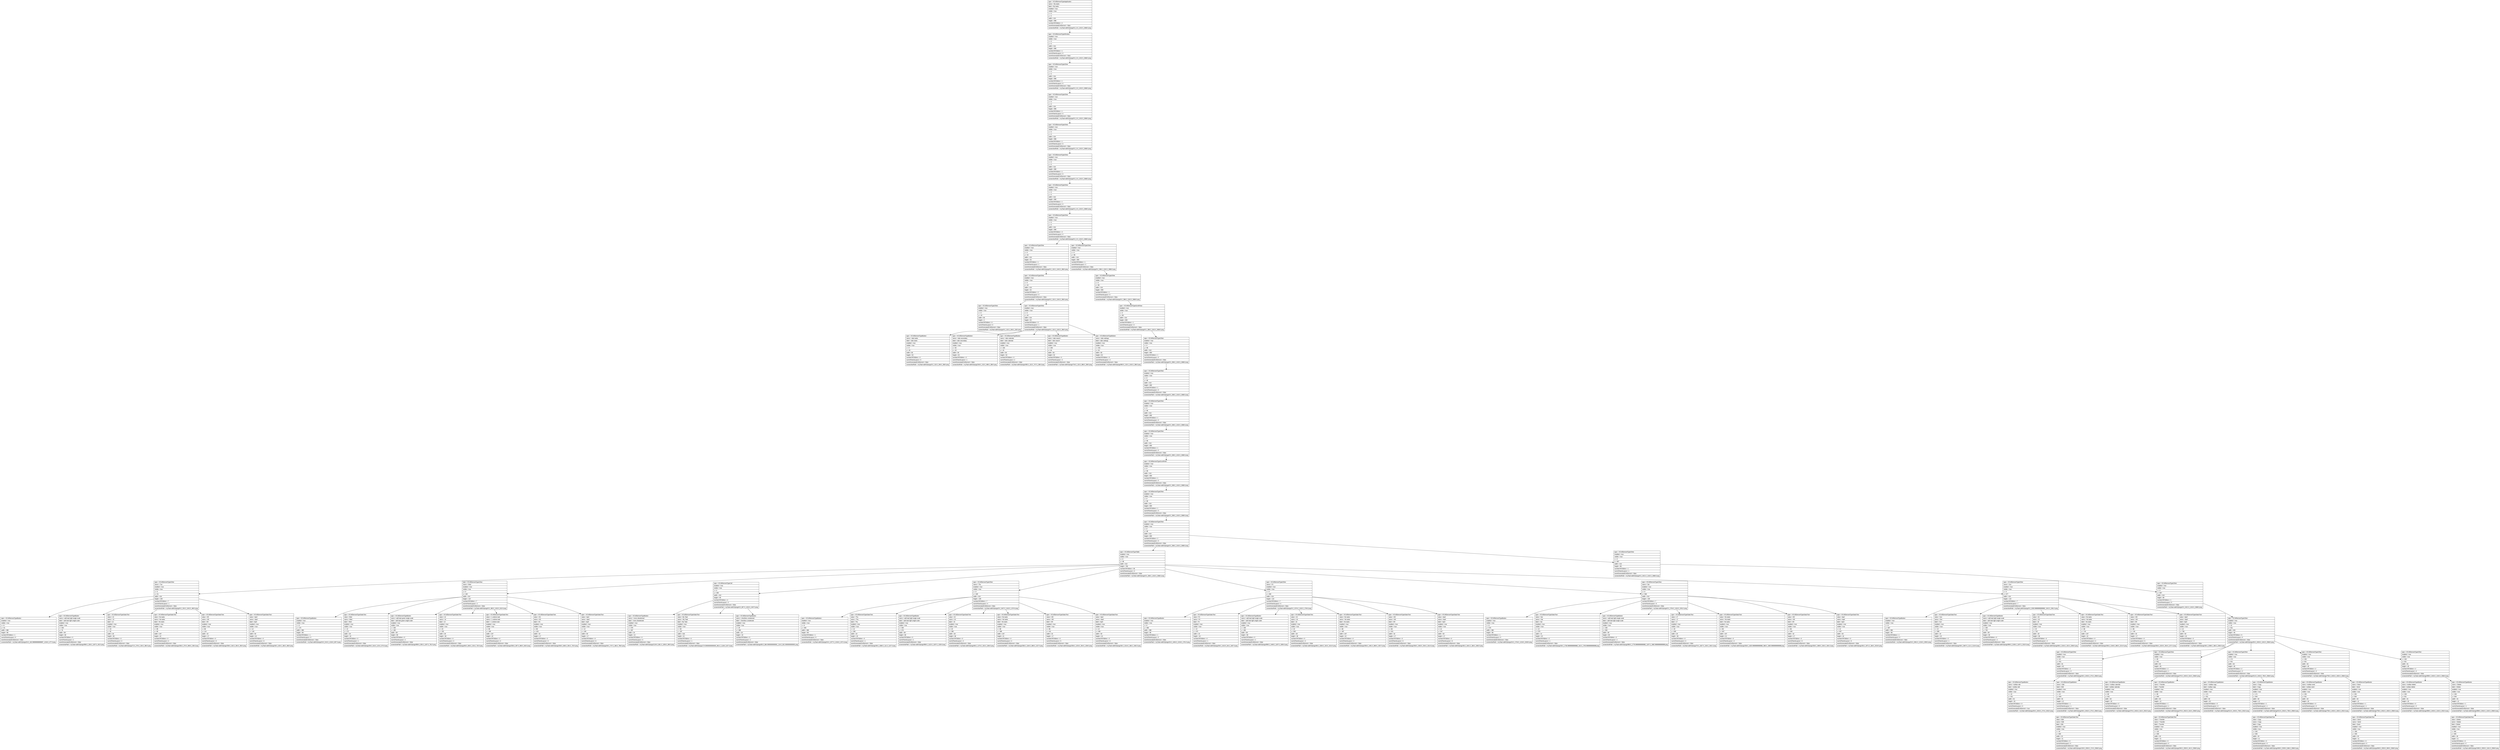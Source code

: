 digraph Layout {

	node [shape=record fontname=Arial];

	0	[label="{type = XCUIElementTypeApplication\l|name = My tasks\l|label = My tasks\l|enabled = true\l|visible = true\l|x = 0\l|y = 0\l|width = 414\l|height = 896\l|numberOfChildren = 2\l|eventGeneratedOnElement = false \l|screenshotPath = myTask-edit/S2/pngs/0.0_0.0_1242.0_2688.0.png\l}"]
	1	[label="{type = XCUIElementTypeWindow\l|enabled = true\l|visible = true\l|x = 0\l|y = 0\l|width = 414\l|height = 896\l|numberOfChildren = 1\l|numInParentLayout = 0\l|eventGeneratedOnElement = false \l|screenshotPath = myTask-edit/S2/pngs/0.0_0.0_1242.0_2688.0.png\l}"]
	2	[label="{type = XCUIElementTypeOther\l|enabled = true\l|visible = true\l|x = 0\l|y = 0\l|width = 414\l|height = 896\l|numberOfChildren = 1\l|numInParentLayout = 0\l|eventGeneratedOnElement = false \l|screenshotPath = myTask-edit/S2/pngs/0.0_0.0_1242.0_2688.0.png\l}"]
	3	[label="{type = XCUIElementTypeOther\l|enabled = true\l|visible = true\l|x = 0\l|y = 0\l|width = 414\l|height = 896\l|numberOfChildren = 1\l|numInParentLayout = 0\l|eventGeneratedOnElement = false \l|screenshotPath = myTask-edit/S2/pngs/0.0_0.0_1242.0_2688.0.png\l}"]
	4	[label="{type = XCUIElementTypeOther\l|enabled = true\l|visible = true\l|x = 0\l|y = 0\l|width = 414\l|height = 896\l|numberOfChildren = 1\l|numInParentLayout = 0\l|eventGeneratedOnElement = false \l|screenshotPath = myTask-edit/S2/pngs/0.0_0.0_1242.0_2688.0.png\l}"]
	5	[label="{type = XCUIElementTypeOther\l|enabled = true\l|visible = true\l|x = 0\l|y = 0\l|width = 414\l|height = 896\l|numberOfChildren = 1\l|numInParentLayout = 0\l|eventGeneratedOnElement = false \l|screenshotPath = myTask-edit/S2/pngs/0.0_0.0_1242.0_2688.0.png\l}"]
	6	[label="{type = XCUIElementTypeOther\l|enabled = true\l|visible = true\l|x = 0\l|y = 0\l|width = 414\l|height = 896\l|numberOfChildren = 1\l|numInParentLayout = 0\l|eventGeneratedOnElement = false \l|screenshotPath = myTask-edit/S2/pngs/0.0_0.0_1242.0_2688.0.png\l}"]
	7	[label="{type = XCUIElementTypeOther\l|enabled = true\l|visible = true\l|x = 0\l|y = 0\l|width = 414\l|height = 896\l|numberOfChildren = 3\l|numInParentLayout = 0\l|eventGeneratedOnElement = false \l|screenshotPath = myTask-edit/S2/pngs/0.0_0.0_1242.0_2688.0.png\l}"]
	8	[label="{type = XCUIElementTypeOther\l|enabled = true\l|visible = true\l|x = 0\l|y = 44\l|width = 414\l|height = 52\l|numberOfChildren = 1\l|numInParentLayout = 1\l|eventGeneratedOnElement = false \l|screenshotPath = myTask-edit/S2/pngs/0.0_132.0_1242.0_288.0.png\l}"]
	9	[label="{type = XCUIElementTypeOther\l|enabled = true\l|visible = true\l|x = 0\l|y = 96\l|width = 414\l|height = 800\l|numberOfChildren = 1\l|numInParentLayout = 2\l|eventGeneratedOnElement = false \l|screenshotPath = myTask-edit/S2/pngs/0.0_288.0_1242.0_2688.0.png\l}"]
	10	[label="{type = XCUIElementTypeOther\l|enabled = true\l|visible = true\l|x = 0\l|y = 44\l|width = 414\l|height = 52\l|numberOfChildren = 2\l|numInParentLayout = 0\l|eventGeneratedOnElement = false \l|screenshotPath = myTask-edit/S2/pngs/0.0_132.0_1242.0_288.0.png\l}"]
	11	[label="{type = XCUIElementTypeOther\l|enabled = true\l|visible = true\l|x = 0\l|y = 96\l|width = 414\l|height = 800\l|numberOfChildren = 1\l|numInParentLayout = 0\l|eventGeneratedOnElement = false \l|screenshotPath = myTask-edit/S2/pngs/0.0_288.0_1242.0_2688.0.png\l}"]
	12	[label="{type = XCUIElementTypeOther\l|enabled = true\l|visible = true\l|x = 0\l|y = 44\l|width = 83\l|height = 2\l|numberOfChildren = 0\l|numInParentLayout = 0\l|eventGeneratedOnElement = false \l|screenshotPath = myTask-edit/S2/pngs/0.0_132.0_249.0_138.0.png\l}"]
	13	[label="{type = XCUIElementTypeOther\l|enabled = true\l|visible = true\l|x = 0\l|y = 44\l|width = 414\l|height = 52\l|numberOfChildren = 5\l|numInParentLayout = 1\l|eventGeneratedOnElement = false \l|screenshotPath = myTask-edit/S2/pngs/0.0_132.0_1242.0_288.0.png\l}"]
	14	[label="{type = XCUIElementTypeScrollView\l|enabled = true\l|visible = true\l|x = 0\l|y = 96\l|width = 414\l|height = 800\l|numberOfChildren = 1\l|numInParentLayout = 0\l|eventGeneratedOnElement = false \l|screenshotPath = myTask-edit/S2/pngs/0.0_288.0_1242.0_2688.0.png\l}"]
	15	[label="{type = XCUIElementTypeButton\l|name = tabs tasks\l|label = tabs tasks\l|enabled = true\l|visible = true\l|x = 0\l|y = 44\l|width = 83\l|height = 52\l|numberOfChildren = 0\l|numInParentLayout = 0\l|eventGeneratedOnElement = false \l|screenshotPath = myTask-edit/S2/pngs/0.0_132.0_249.0_288.0.png\l}"]
	16	[label="{type = XCUIElementTypeButton\l|name = tabs secondary\l|label = tabs secondary\l|enabled = true\l|visible = true\l|x = 82\l|y = 44\l|width = 84\l|height = 52\l|numberOfChildren = 0\l|numInParentLayout = 1\l|eventGeneratedOnElement = false \l|screenshotPath = myTask-edit/S2/pngs/246.0_132.0_498.0_288.0.png\l}"]
	17	[label="{type = XCUIElementTypeButton\l|name = tabs calendar\l|label = tabs calendar\l|enabled = true\l|visible = true\l|x = 165\l|y = 44\l|width = 84\l|height = 52\l|numberOfChildren = 0\l|numInParentLayout = 2\l|eventGeneratedOnElement = false \l|screenshotPath = myTask-edit/S2/pngs/495.0_132.0_747.0_288.0.png\l}"]
	18	[label="{type = XCUIElementTypeButton\l|name = tabs search\l|label = tabs search\l|enabled = true\l|visible = true\l|x = 248\l|y = 44\l|width = 84\l|height = 52\l|numberOfChildren = 0\l|numInParentLayout = 3\l|eventGeneratedOnElement = false \l|screenshotPath = myTask-edit/S2/pngs/744.0_132.0_996.0_288.0.png\l}"]
	19	[label="{type = XCUIElementTypeButton\l|name = tabs settings\l|label = tabs settings\l|enabled = true\l|visible = true\l|x = 331\l|y = 44\l|width = 83\l|height = 52\l|numberOfChildren = 0\l|numInParentLayout = 4\l|eventGeneratedOnElement = false \l|screenshotPath = myTask-edit/S2/pngs/993.0_132.0_1242.0_288.0.png\l}"]
	20	[label="{type = XCUIElementTypeOther\l|enabled = true\l|visible = true\l|x = 0\l|y = 96\l|width = 414\l|height = 800\l|numberOfChildren = 1\l|numInParentLayout = 0\l|eventGeneratedOnElement = false \l|screenshotPath = myTask-edit/S2/pngs/0.0_288.0_1242.0_2688.0.png\l}"]
	21	[label="{type = XCUIElementTypeOther\l|enabled = true\l|visible = true\l|x = 0\l|y = 96\l|width = 414\l|height = 800\l|numberOfChildren = 1\l|numInParentLayout = 0\l|eventGeneratedOnElement = false \l|screenshotPath = myTask-edit/S2/pngs/0.0_288.0_1242.0_2688.0.png\l}"]
	22	[label="{type = XCUIElementTypeOther\l|enabled = true\l|visible = true\l|x = 0\l|y = 96\l|width = 414\l|height = 800\l|numberOfChildren = 1\l|numInParentLayout = 0\l|eventGeneratedOnElement = false \l|screenshotPath = myTask-edit/S2/pngs/0.0_288.0_1242.0_2688.0.png\l}"]
	23	[label="{type = XCUIElementTypeOther\l|enabled = true\l|visible = true\l|x = 0\l|y = 96\l|width = 414\l|height = 800\l|numberOfChildren = 1\l|numInParentLayout = 0\l|eventGeneratedOnElement = false \l|screenshotPath = myTask-edit/S2/pngs/0.0_288.0_1242.0_2688.0.png\l}"]
	24	[label="{type = XCUIElementTypeScrollView\l|enabled = true\l|visible = true\l|x = 0\l|y = 96\l|width = 414\l|height = 800\l|numberOfChildren = 1\l|numInParentLayout = 0\l|eventGeneratedOnElement = false \l|screenshotPath = myTask-edit/S2/pngs/0.0_288.0_1242.0_2688.0.png\l}"]
	25	[label="{type = XCUIElementTypeOther\l|enabled = true\l|visible = true\l|x = 0\l|y = 96\l|width = 414\l|height = 800\l|numberOfChildren = 1\l|numInParentLayout = 0\l|eventGeneratedOnElement = false \l|screenshotPath = myTask-edit/S2/pngs/0.0_288.0_1242.0_2688.0.png\l}"]
	26	[label="{type = XCUIElementTypeOther\l|enabled = true\l|visible = true\l|x = 0\l|y = 96\l|width = 414\l|height = 800\l|numberOfChildren = 2\l|numInParentLayout = 0\l|eventGeneratedOnElement = false \l|screenshotPath = myTask-edit/S2/pngs/0.0_288.0_1242.0_2688.0.png\l}"]
	27	[label="{type = XCUIElementTypeTable\l|enabled = true\l|visible = true\l|x = 0\l|y = 96\l|width = 414\l|height = 766\l|numberOfChildren = 50\l|numInParentLayout = 0\l|eventGeneratedOnElement = false \l|screenshotPath = myTask-edit/S2/pngs/0.0_288.0_1242.0_2586.0.png\l}"]
	28	[label="{type = XCUIElementTypeOther\l|enabled = true\l|visible = true\l|x = 0\l|y = 807\l|width = 414\l|height = 89\l|numberOfChildren = 1\l|numInParentLayout = 1\l|eventGeneratedOnElement = false \l|screenshotPath = myTask-edit/S2/pngs/0.0_2421.0_1242.0_2688.0.png\l}"]
	29	[label="{type = XCUIElementTypeOther\l|name = Tue\l|enabled = true\l|visible = true\l|x = 0\l|y = 51\l|width = 414\l|height = 109\l|numberOfChildren = 7\l|numInParentLayout = 1\l|eventGeneratedOnElement = false \l|screenshotPath = myTask-edit/S2/pngs/0.0_153.0_1242.0_480.0.png\l}"]
	30	[label="{type = XCUIElementTypeOther\l|name = Wed\l|enabled = true\l|visible = true\l|x = 0\l|y = 160\l|width = 414\l|height = 110\l|numberOfChildren = 7\l|numInParentLayout = 2\l|eventGeneratedOnElement = false \l|screenshotPath = myTask-edit/S2/pngs/0.0_480.0_1242.0_810.0.png\l}"]
	31	[label="{type = XCUIElementTypeCell\l|enabled = true\l|visible = true\l|x = 0\l|y = 269\l|width = 414\l|height = 80\l|numberOfChildren = 4\l|numInParentLayout = 3\l|eventGeneratedOnElement = false \l|screenshotPath = myTask-edit/S2/pngs/0.0_807.0_1242.0_1047.0.png\l}"]
	32	[label="{type = XCUIElementTypeOther\l|name = Thu\l|enabled = true\l|visible = true\l|x = 0\l|y = 349\l|width = 414\l|height = 109\l|numberOfChildren = 7\l|numInParentLayout = 4\l|eventGeneratedOnElement = false \l|screenshotPath = myTask-edit/S2/pngs/0.0_1047.0_1242.0_1374.0.png\l}"]
	33	[label="{type = XCUIElementTypeOther\l|name = Fri\l|enabled = true\l|visible = true\l|x = 0\l|y = 458\l|width = 414\l|height = 110\l|numberOfChildren = 7\l|numInParentLayout = 5\l|eventGeneratedOnElement = false \l|screenshotPath = myTask-edit/S2/pngs/0.0_1374.0_1242.0_1704.0.png\l}"]
	34	[label="{type = XCUIElementTypeOther\l|name = Sat\l|enabled = true\l|visible = true\l|x = 0\l|y = 568\l|width = 414\l|height = 109\l|numberOfChildren = 7\l|numInParentLayout = 6\l|eventGeneratedOnElement = false \l|screenshotPath = myTask-edit/S2/pngs/0.0_1704.0_1242.0_2031.0.png\l}"]
	35	[label="{type = XCUIElementTypeOther\l|name = Sun\l|enabled = true\l|visible = true\l|x = 0\l|y = 677\l|width = 414\l|height = 110\l|numberOfChildren = 7\l|numInParentLayout = 7\l|eventGeneratedOnElement = false \l|screenshotPath = myTask-edit/S2/pngs/0.0_2030.9999999999998_1242.0_2361.0.png\l}"]
	36	[label="{type = XCUIElementTypeOther\l|enabled = true\l|visible = true\l|x = 0\l|y = 807\l|width = 414\l|height = 89\l|numberOfChildren = 1\l|numInParentLayout = 0\l|eventGeneratedOnElement = false \l|screenshotPath = myTask-edit/S2/pngs/0.0_2421.0_1242.0_2688.0.png\l}"]
	37	[label="{type = XCUIElementTypeButton\l|enabled = true\l|visible = true\l|x = 8\l|y = 61\l|width = 398\l|height = 98\l|numberOfChildren = 1\l|numInParentLayout = 0\l|eventGeneratedOnElement = false \l|screenshotPath = myTask-edit/S2/pngs/24.0_182.99999999999997_1218.0_477.0.png\l}"]
	38	[label="{type = XCUIElementTypeButton\l|name = add task light single scale\l|label = add task light single scale\l|enabled = true\l|visible = true\l|x = 330\l|y = 76\l|width = 69\l|height = 68\l|numberOfChildren = 0\l|numInParentLayout = 2\l|eventGeneratedOnElement = false \l|screenshotPath = myTask-edit/S2/pngs/990.0_228.0_1197.0_432.0.png\l}"]
	39	[label="{type = XCUIElementTypeStaticText\l|value = 13\l|name = 13\l|label = 13\l|enabled = true\l|visible = true\l|x = 24\l|y = 92\l|width = 26\l|height = 38\l|numberOfChildren = 0\l|numInParentLayout = 3\l|eventGeneratedOnElement = false \l|screenshotPath = myTask-edit/S2/pngs/72.0_276.0_150.0_390.0.png\l}"]
	40	[label="{type = XCUIElementTypeStaticText\l|value = No tasks\l|name = No tasks\l|label = No tasks\l|enabled = true\l|visible = true\l|x = 86\l|y = 90\l|width = 237\l|height = 22\l|numberOfChildren = 0\l|numInParentLayout = 4\l|eventGeneratedOnElement = false \l|screenshotPath = myTask-edit/S2/pngs/258.0_270.0_969.0_336.0.png\l}"]
	41	[label="{type = XCUIElementTypeStaticText\l|value = 0/0\l|name = 0/0\l|label = 0/0\l|enabled = true\l|visible = true\l|x = 86\l|y = 114\l|width = 32\l|height = 17\l|numberOfChildren = 0\l|numInParentLayout = 5\l|eventGeneratedOnElement = false \l|screenshotPath = myTask-edit/S2/pngs/258.0_342.0_354.0_393.0.png\l}"]
	42	[label="{type = XCUIElementTypeStaticText\l|value = April\l|name = April\l|label = April\l|enabled = true\l|visible = true\l|x = 12\l|y = 140\l|width = 50\l|height = 16\l|numberOfChildren = 0\l|numInParentLayout = 6\l|eventGeneratedOnElement = false \l|screenshotPath = myTask-edit/S2/pngs/36.0_420.0_186.0_468.0.png\l}"]
	43	[label="{type = XCUIElementTypeButton\l|enabled = true\l|visible = true\l|x = 8\l|y = 170\l|width = 398\l|height = 99\l|numberOfChildren = 1\l|numInParentLayout = 0\l|eventGeneratedOnElement = false \l|screenshotPath = myTask-edit/S2/pngs/24.0_510.0_1218.0_807.0.png\l}"]
	44	[label="{type = XCUIElementTypeStaticText\l|value = Wed\l|name = Wed\l|label = Wed\l|enabled = true\l|visible = true\l|x = 13\l|y = 172\l|width = 28\l|height = 19\l|numberOfChildren = 0\l|numInParentLayout = 1\l|eventGeneratedOnElement = false \l|screenshotPath = myTask-edit/S2/pngs/39.0_516.0_123.0_573.0.png\l}"]
	45	[label="{type = XCUIElementTypeButton\l|name = add task green single scale\l|label = add task green single scale\l|enabled = true\l|visible = true\l|x = 330\l|y = 185\l|width = 69\l|height = 69\l|numberOfChildren = 0\l|numInParentLayout = 2\l|eventGeneratedOnElement = false \l|screenshotPath = myTask-edit/S2/pngs/990.0_555.0_1197.0_762.0.png\l}"]
	46	[label="{type = XCUIElementTypeStaticText\l|value = 14\l|name = 14\l|label = 14\l|enabled = true\l|visible = true\l|x = 23\l|y = 202\l|width = 28\l|height = 38\l|numberOfChildren = 0\l|numInParentLayout = 3\l|eventGeneratedOnElement = false \l|screenshotPath = myTask-edit/S2/pngs/69.0_606.0_153.0_720.0.png\l}"]
	47	[label="{type = XCUIElementTypeStaticText\l|value = 1 undone task\l|name = 1 undone task\l|label = 1 undone task\l|enabled = true\l|visible = true\l|x = 86\l|y = 199\l|width = 237\l|height = 22\l|numberOfChildren = 0\l|numInParentLayout = 4\l|eventGeneratedOnElement = false \l|screenshotPath = myTask-edit/S2/pngs/258.0_597.0_969.0_663.0.png\l}"]
	48	[label="{type = XCUIElementTypeStaticText\l|value = 0/1\l|name = 0/1\l|label = 0/1\l|enabled = true\l|visible = true\l|x = 86\l|y = 223\l|width = 32\l|height = 17\l|numberOfChildren = 0\l|numInParentLayout = 5\l|eventGeneratedOnElement = false \l|screenshotPath = myTask-edit/S2/pngs/258.0_669.0_354.0_720.0.png\l}"]
	49	[label="{type = XCUIElementTypeStaticText\l|value = April\l|name = April\l|label = April\l|enabled = true\l|visible = true\l|x = 12\l|y = 249\l|width = 50\l|height = 17\l|numberOfChildren = 0\l|numInParentLayout = 6\l|eventGeneratedOnElement = false \l|screenshotPath = myTask-edit/S2/pngs/36.0_747.0_186.0_798.0.png\l}"]
	50	[label="{type = XCUIElementTypeButton\l|name = menu deselected\l|label = menu deselected\l|enabled = true\l|visible = true\l|x = 378\l|y = 287\l|width = 24\l|height = 13\l|numberOfChildren = 0\l|numInParentLayout = 0\l|eventGeneratedOnElement = false \l|screenshotPath = myTask-edit/S2/pngs/1134.0_861.0_1206.0_900.0.png\l}"]
	51	[label="{type = XCUIElementTypeStaticText\l|value = My Task\l|name = My Task\l|label = My Task\l|enabled = true\l|visible = true\l|x = 58\l|y = 287\l|width = 318\l|height = 22\l|numberOfChildren = 0\l|numInParentLayout = 1\l|eventGeneratedOnElement = false \l|screenshotPath = myTask-edit/S2/pngs/174.00000000000003_861.0_1128.0_927.0.png\l}"]
	52	[label="{type = XCUIElementTypeButton\l|name = checkbox unselected\l|label = checkbox unselected\l|enabled = true\l|visible = true\l|x = 20\l|y = 288\l|width = 18\l|height = 19\l|numberOfChildren = 0\l|numInParentLayout = 2\l|eventGeneratedOnElement = false \l|screenshotPath = myTask-edit/S2/pngs/60.0_864.0000000000001_114.0_921.0000000000001.png\l}"]
	53	[label="{type = XCUIElementTypeButton\l|enabled = true\l|visible = true\l|x = 8\l|y = 359\l|width = 398\l|height = 98\l|numberOfChildren = 1\l|numInParentLayout = 0\l|eventGeneratedOnElement = false \l|screenshotPath = myTask-edit/S2/pngs/24.0_1077.0_1218.0_1371.0.png\l}"]
	54	[label="{type = XCUIElementTypeStaticText\l|value = Thu\l|name = Thu\l|label = Thu\l|enabled = true\l|visible = true\l|x = 13\l|y = 360\l|width = 24\l|height = 19\l|numberOfChildren = 0\l|numInParentLayout = 1\l|eventGeneratedOnElement = false \l|screenshotPath = myTask-edit/S2/pngs/39.0_1080.0_111.0_1137.0.png\l}"]
	55	[label="{type = XCUIElementTypeButton\l|name = add task light single scale\l|label = add task light single scale\l|enabled = true\l|visible = true\l|x = 330\l|y = 374\l|width = 69\l|height = 68\l|numberOfChildren = 0\l|numInParentLayout = 2\l|eventGeneratedOnElement = false \l|screenshotPath = myTask-edit/S2/pngs/990.0_1122.0_1197.0_1326.0.png\l}"]
	56	[label="{type = XCUIElementTypeStaticText\l|value = 15\l|name = 15\l|label = 15\l|enabled = true\l|visible = true\l|x = 23\l|y = 390\l|width = 28\l|height = 38\l|numberOfChildren = 0\l|numInParentLayout = 3\l|eventGeneratedOnElement = false \l|screenshotPath = myTask-edit/S2/pngs/69.0_1170.0_153.0_1284.0.png\l}"]
	57	[label="{type = XCUIElementTypeStaticText\l|value = No tasks\l|name = No tasks\l|label = No tasks\l|enabled = true\l|visible = true\l|x = 86\l|y = 388\l|width = 237\l|height = 21\l|numberOfChildren = 0\l|numInParentLayout = 4\l|eventGeneratedOnElement = false \l|screenshotPath = myTask-edit/S2/pngs/258.0_1164.0_969.0_1227.0.png\l}"]
	58	[label="{type = XCUIElementTypeStaticText\l|value = 0/0\l|name = 0/0\l|label = 0/0\l|enabled = true\l|visible = true\l|x = 86\l|y = 411\l|width = 32\l|height = 17\l|numberOfChildren = 0\l|numInParentLayout = 5\l|eventGeneratedOnElement = false \l|screenshotPath = myTask-edit/S2/pngs/258.0_1233.0_354.0_1284.0.png\l}"]
	59	[label="{type = XCUIElementTypeStaticText\l|value = April\l|name = April\l|label = April\l|enabled = true\l|visible = true\l|x = 12\l|y = 438\l|width = 50\l|height = 16\l|numberOfChildren = 0\l|numInParentLayout = 6\l|eventGeneratedOnElement = false \l|screenshotPath = myTask-edit/S2/pngs/36.0_1314.0_186.0_1362.0.png\l}"]
	60	[label="{type = XCUIElementTypeButton\l|enabled = true\l|visible = true\l|x = 8\l|y = 468\l|width = 398\l|height = 99\l|numberOfChildren = 1\l|numInParentLayout = 0\l|eventGeneratedOnElement = false \l|screenshotPath = myTask-edit/S2/pngs/24.0_1404.0_1218.0_1701.0.png\l}"]
	61	[label="{type = XCUIElementTypeStaticText\l|value = Fri\l|name = Fri\l|label = Fri\l|enabled = true\l|visible = true\l|x = 13\l|y = 470\l|width = 15\l|height = 19\l|numberOfChildren = 0\l|numInParentLayout = 1\l|eventGeneratedOnElement = false \l|screenshotPath = myTask-edit/S2/pngs/39.0_1410.0_84.0_1467.0.png\l}"]
	62	[label="{type = XCUIElementTypeButton\l|name = add task light single scale\l|label = add task light single scale\l|enabled = true\l|visible = true\l|x = 330\l|y = 483\l|width = 69\l|height = 69\l|numberOfChildren = 0\l|numInParentLayout = 2\l|eventGeneratedOnElement = false \l|screenshotPath = myTask-edit/S2/pngs/990.0_1449.0_1197.0_1656.0.png\l}"]
	63	[label="{type = XCUIElementTypeStaticText\l|value = 16\l|name = 16\l|label = 16\l|enabled = true\l|visible = true\l|x = 23\l|y = 500\l|width = 28\l|height = 38\l|numberOfChildren = 0\l|numInParentLayout = 3\l|eventGeneratedOnElement = false \l|screenshotPath = myTask-edit/S2/pngs/69.0_1500.0_153.0_1614.0.png\l}"]
	64	[label="{type = XCUIElementTypeStaticText\l|value = No tasks\l|name = No tasks\l|label = No tasks\l|enabled = true\l|visible = true\l|x = 86\l|y = 497\l|width = 237\l|height = 22\l|numberOfChildren = 0\l|numInParentLayout = 4\l|eventGeneratedOnElement = false \l|screenshotPath = myTask-edit/S2/pngs/258.0_1491.0_969.0_1557.0.png\l}"]
	65	[label="{type = XCUIElementTypeStaticText\l|value = 0/0\l|name = 0/0\l|label = 0/0\l|enabled = true\l|visible = true\l|x = 86\l|y = 521\l|width = 32\l|height = 17\l|numberOfChildren = 0\l|numInParentLayout = 5\l|eventGeneratedOnElement = false \l|screenshotPath = myTask-edit/S2/pngs/258.0_1563.0_354.0_1614.0.png\l}"]
	66	[label="{type = XCUIElementTypeStaticText\l|value = April\l|name = April\l|label = April\l|enabled = true\l|visible = true\l|x = 12\l|y = 547\l|width = 50\l|height = 17\l|numberOfChildren = 0\l|numInParentLayout = 6\l|eventGeneratedOnElement = false \l|screenshotPath = myTask-edit/S2/pngs/36.0_1641.0_186.0_1692.0.png\l}"]
	67	[label="{type = XCUIElementTypeButton\l|enabled = true\l|visible = true\l|x = 8\l|y = 578\l|width = 398\l|height = 98\l|numberOfChildren = 1\l|numInParentLayout = 0\l|eventGeneratedOnElement = false \l|screenshotPath = myTask-edit/S2/pngs/24.0_1734.0_1218.0_2028.0.png\l}"]
	68	[label="{type = XCUIElementTypeStaticText\l|value = Sat\l|name = Sat\l|label = Sat\l|enabled = true\l|visible = true\l|x = 13\l|y = 579\l|width = 21\l|height = 19\l|numberOfChildren = 0\l|numInParentLayout = 1\l|eventGeneratedOnElement = false \l|screenshotPath = myTask-edit/S2/pngs/39.0_1736.9999999999998_102.0_1793.9999999999998.png\l}"]
	69	[label="{type = XCUIElementTypeButton\l|name = add task light single scale\l|label = add task light single scale\l|enabled = true\l|visible = true\l|x = 330\l|y = 593\l|width = 69\l|height = 68\l|numberOfChildren = 0\l|numInParentLayout = 2\l|eventGeneratedOnElement = false \l|screenshotPath = myTask-edit/S2/pngs/990.0_1778.9999999999998_1197.0_1982.9999999999998.png\l}"]
	70	[label="{type = XCUIElementTypeStaticText\l|value = 17\l|name = 17\l|label = 17\l|enabled = true\l|visible = true\l|x = 25\l|y = 609\l|width = 25\l|height = 38\l|numberOfChildren = 0\l|numInParentLayout = 3\l|eventGeneratedOnElement = false \l|screenshotPath = myTask-edit/S2/pngs/75.0_1827.0_150.0_1941.0.png\l}"]
	71	[label="{type = XCUIElementTypeStaticText\l|value = No tasks\l|name = No tasks\l|label = No tasks\l|enabled = true\l|visible = true\l|x = 86\l|y = 607\l|width = 237\l|height = 21\l|numberOfChildren = 0\l|numInParentLayout = 4\l|eventGeneratedOnElement = false \l|screenshotPath = myTask-edit/S2/pngs/258.0_1820.9999999999998_969.0_1883.9999999999998.png\l}"]
	72	[label="{type = XCUIElementTypeStaticText\l|value = 0/0\l|name = 0/0\l|label = 0/0\l|enabled = true\l|visible = true\l|x = 86\l|y = 630\l|width = 32\l|height = 17\l|numberOfChildren = 0\l|numInParentLayout = 5\l|eventGeneratedOnElement = false \l|screenshotPath = myTask-edit/S2/pngs/258.0_1890.0_354.0_1941.0.png\l}"]
	73	[label="{type = XCUIElementTypeStaticText\l|value = April\l|name = April\l|label = April\l|enabled = true\l|visible = true\l|x = 12\l|y = 657\l|width = 50\l|height = 16\l|numberOfChildren = 0\l|numInParentLayout = 6\l|eventGeneratedOnElement = false \l|screenshotPath = myTask-edit/S2/pngs/36.0_1971.0_186.0_2019.0.png\l}"]
	74	[label="{type = XCUIElementTypeButton\l|enabled = true\l|visible = true\l|x = 8\l|y = 687\l|width = 398\l|height = 98\l|numberOfChildren = 1\l|numInParentLayout = 0\l|eventGeneratedOnElement = false \l|screenshotPath = myTask-edit/S2/pngs/24.0_2061.0_1218.0_2355.0.png\l}"]
	75	[label="{type = XCUIElementTypeStaticText\l|value = Sun\l|name = Sun\l|label = Sun\l|enabled = true\l|visible = true\l|x = 13\l|y = 689\l|width = 24\l|height = 19\l|numberOfChildren = 0\l|numInParentLayout = 1\l|eventGeneratedOnElement = false \l|screenshotPath = myTask-edit/S2/pngs/39.0_2067.0_111.0_2124.0.png\l}"]
	76	[label="{type = XCUIElementTypeButton\l|name = add task light single scale\l|label = add task light single scale\l|enabled = true\l|visible = true\l|x = 330\l|y = 702\l|width = 69\l|height = 68\l|numberOfChildren = 0\l|numInParentLayout = 2\l|eventGeneratedOnElement = false \l|screenshotPath = myTask-edit/S2/pngs/990.0_2106.0_1197.0_2310.0.png\l}"]
	77	[label="{type = XCUIElementTypeStaticText\l|value = 18\l|name = 18\l|label = 18\l|enabled = true\l|visible = true\l|x = 23\l|y = 718\l|width = 28\l|height = 38\l|numberOfChildren = 0\l|numInParentLayout = 3\l|eventGeneratedOnElement = false \l|screenshotPath = myTask-edit/S2/pngs/69.0_2154.0_153.0_2268.0.png\l}"]
	78	[label="{type = XCUIElementTypeStaticText\l|value = No tasks\l|name = No tasks\l|label = No tasks\l|enabled = true\l|visible = true\l|x = 86\l|y = 716\l|width = 237\l|height = 22\l|numberOfChildren = 0\l|numInParentLayout = 4\l|eventGeneratedOnElement = false \l|screenshotPath = myTask-edit/S2/pngs/258.0_2148.0_969.0_2214.0.png\l}"]
	79	[label="{type = XCUIElementTypeStaticText\l|value = 0/0\l|name = 0/0\l|label = 0/0\l|enabled = true\l|visible = true\l|x = 86\l|y = 740\l|width = 32\l|height = 17\l|numberOfChildren = 0\l|numInParentLayout = 5\l|eventGeneratedOnElement = false \l|screenshotPath = myTask-edit/S2/pngs/258.0_2220.0_354.0_2271.0.png\l}"]
	80	[label="{type = XCUIElementTypeStaticText\l|value = April\l|name = April\l|label = April\l|enabled = true\l|visible = true\l|x = 12\l|y = 766\l|width = 50\l|height = 16\l|numberOfChildren = 0\l|numInParentLayout = 6\l|eventGeneratedOnElement = false \l|screenshotPath = myTask-edit/S2/pngs/36.0_2298.0_186.0_2346.0.png\l}"]
	81	[label="{type = XCUIElementTypeOther\l|enabled = true\l|visible = true\l|x = 10\l|y = 811\l|width = 404\l|height = 45\l|numberOfChildren = 5\l|numInParentLayout = 0\l|eventGeneratedOnElement = false \l|screenshotPath = myTask-edit/S2/pngs/30.0_2433.0_1242.0_2568.0.png\l}"]
	82	[label="{type = XCUIElementTypeOther\l|enabled = true\l|visible = true\l|x = 10\l|y = 811\l|width = 81\l|height = 45\l|numberOfChildren = 2\l|numInParentLayout = 0\l|eventGeneratedOnElement = false \l|screenshotPath = myTask-edit/S2/pngs/30.0_2433.0_273.0_2568.0.png\l}"]
	83	[label="{type = XCUIElementTypeOther\l|enabled = true\l|visible = true\l|x = 90\l|y = 811\l|width = 82\l|height = 45\l|numberOfChildren = 2\l|numInParentLayout = 1\l|eventGeneratedOnElement = false \l|screenshotPath = myTask-edit/S2/pngs/270.0_2433.0_516.0_2568.0.png\l}"]
	84	[label="{type = XCUIElementTypeOther\l|enabled = true\l|visible = true\l|x = 171\l|y = 811\l|width = 82\l|height = 45\l|numberOfChildren = 2\l|numInParentLayout = 2\l|eventGeneratedOnElement = false \l|screenshotPath = myTask-edit/S2/pngs/513.0_2433.0_759.0_2568.0.png\l}"]
	85	[label="{type = XCUIElementTypeOther\l|enabled = true\l|visible = true\l|x = 252\l|y = 811\l|width = 82\l|height = 45\l|numberOfChildren = 2\l|numInParentLayout = 3\l|eventGeneratedOnElement = false \l|screenshotPath = myTask-edit/S2/pngs/756.0_2433.0_1002.0_2568.0.png\l}"]
	86	[label="{type = XCUIElementTypeOther\l|enabled = true\l|visible = true\l|x = 333\l|y = 811\l|width = 81\l|height = 45\l|numberOfChildren = 2\l|numInParentLayout = 4\l|eventGeneratedOnElement = false \l|screenshotPath = myTask-edit/S2/pngs/999.0_2433.0_1242.0_2568.0.png\l}"]
	87	[label="{type = XCUIElementTypeButton\l|name = toolbar edit\l|label = toolbar edit\l|enabled = true\l|visible = true\l|x = 10\l|y = 811\l|width = 81\l|height = 33\l|numberOfChildren = 0\l|numInParentLayout = 0\l|eventGeneratedOnElement = true \l|screenshotPath = myTask-edit/S2/pngs/30.0_2433.0_273.0_2532.0.png\l}"]
	88	[label="{type = XCUIElementTypeButton\l|name = Edit\l|label = Edit\l|enabled = true\l|visible = true\l|x = 10\l|y = 844\l|width = 81\l|height = 12\l|numberOfChildren = 1\l|numInParentLayout = 1\l|eventGeneratedOnElement = false \l|screenshotPath = myTask-edit/S2/pngs/30.0_2532.0_273.0_2568.0.png\l}"]
	89	[label="{type = XCUIElementTypeButton\l|name = toolbar calendar\l|label = toolbar calendar\l|enabled = true\l|visible = true\l|x = 90\l|y = 811\l|width = 82\l|height = 33\l|numberOfChildren = 0\l|numInParentLayout = 0\l|eventGeneratedOnElement = false \l|screenshotPath = myTask-edit/S2/pngs/270.0_2433.0_516.0_2532.0.png\l}"]
	90	[label="{type = XCUIElementTypeButton\l|name = Transfer\l|label = Transfer\l|enabled = true\l|visible = true\l|x = 90\l|y = 844\l|width = 82\l|height = 12\l|numberOfChildren = 1\l|numInParentLayout = 1\l|eventGeneratedOnElement = false \l|screenshotPath = myTask-edit/S2/pngs/270.0_2532.0_516.0_2568.0.png\l}"]
	91	[label="{type = XCUIElementTypeButton\l|name = toolbar copy\l|label = toolbar copy\l|enabled = true\l|visible = true\l|x = 171\l|y = 811\l|width = 82\l|height = 33\l|numberOfChildren = 0\l|numInParentLayout = 0\l|eventGeneratedOnElement = false \l|screenshotPath = myTask-edit/S2/pngs/513.0_2433.0_759.0_2532.0.png\l}"]
	92	[label="{type = XCUIElementTypeButton\l|name = Copy\l|label = Copy\l|enabled = true\l|visible = true\l|x = 171\l|y = 844\l|width = 82\l|height = 12\l|numberOfChildren = 1\l|numInParentLayout = 1\l|eventGeneratedOnElement = false \l|screenshotPath = myTask-edit/S2/pngs/513.0_2532.0_759.0_2568.0.png\l}"]
	93	[label="{type = XCUIElementTypeButton\l|name = toolbar send\l|label = toolbar send\l|enabled = true\l|visible = true\l|x = 252\l|y = 811\l|width = 82\l|height = 33\l|numberOfChildren = 0\l|numInParentLayout = 0\l|eventGeneratedOnElement = false \l|screenshotPath = myTask-edit/S2/pngs/756.0_2433.0_1002.0_2532.0.png\l}"]
	94	[label="{type = XCUIElementTypeButton\l|name = Send\l|label = Send\l|enabled = true\l|visible = true\l|x = 252\l|y = 844\l|width = 82\l|height = 12\l|numberOfChildren = 1\l|numInParentLayout = 1\l|eventGeneratedOnElement = false \l|screenshotPath = myTask-edit/S2/pngs/756.0_2532.0_1002.0_2568.0.png\l}"]
	95	[label="{type = XCUIElementTypeButton\l|name = toolbar delete\l|label = toolbar delete\l|enabled = true\l|visible = true\l|x = 333\l|y = 811\l|width = 81\l|height = 33\l|numberOfChildren = 0\l|numInParentLayout = 0\l|eventGeneratedOnElement = false \l|screenshotPath = myTask-edit/S2/pngs/999.0_2433.0_1242.0_2532.0.png\l}"]
	96	[label="{type = XCUIElementTypeButton\l|name = Delete\l|label = Delete\l|enabled = true\l|visible = true\l|x = 333\l|y = 844\l|width = 81\l|height = 12\l|numberOfChildren = 1\l|numInParentLayout = 1\l|eventGeneratedOnElement = false \l|screenshotPath = myTask-edit/S2/pngs/999.0_2532.0_1242.0_2568.0.png\l}"]
	97	[label="{type = XCUIElementTypeStaticText\l|value = Edit\l|name = Edit\l|label = Edit\l|enabled = true\l|visible = true\l|x = 43\l|y = 845\l|width = 15\l|height = 11\l|numberOfChildren = 0\l|numInParentLayout = 0\l|eventGeneratedOnElement = false \l|screenshotPath = myTask-edit/S2/pngs/129.0_2535.0_174.0_2568.0.png\l}"]
	98	[label="{type = XCUIElementTypeStaticText\l|value = Transfer\l|name = Transfer\l|label = Transfer\l|enabled = true\l|visible = true\l|x = 115\l|y = 845\l|width = 32\l|height = 11\l|numberOfChildren = 0\l|numInParentLayout = 0\l|eventGeneratedOnElement = false \l|screenshotPath = myTask-edit/S2/pngs/345.0_2535.0_441.0_2568.0.png\l}"]
	99	[label="{type = XCUIElementTypeStaticText\l|value = Copy\l|name = Copy\l|label = Copy\l|enabled = true\l|visible = true\l|x = 202\l|y = 845\l|width = 20\l|height = 11\l|numberOfChildren = 0\l|numInParentLayout = 0\l|eventGeneratedOnElement = false \l|screenshotPath = myTask-edit/S2/pngs/606.0_2535.0_666.0_2568.0.png\l}"]
	100	[label="{type = XCUIElementTypeStaticText\l|value = Send\l|name = Send\l|label = Send\l|enabled = true\l|visible = true\l|x = 283\l|y = 845\l|width = 20\l|height = 11\l|numberOfChildren = 0\l|numInParentLayout = 0\l|eventGeneratedOnElement = false \l|screenshotPath = myTask-edit/S2/pngs/849.0_2535.0_909.0_2568.0.png\l}"]
	101	[label="{type = XCUIElementTypeStaticText\l|value = Delete\l|name = Delete\l|label = Delete\l|enabled = true\l|visible = true\l|x = 361\l|y = 845\l|width = 26\l|height = 11\l|numberOfChildren = 0\l|numInParentLayout = 0\l|eventGeneratedOnElement = false \l|screenshotPath = myTask-edit/S2/pngs/1083.0_2535.0_1161.0_2568.0.png\l}"]


	0 -> 1
	1 -> 2
	2 -> 3
	3 -> 4
	4 -> 5
	5 -> 6
	6 -> 7
	7 -> 8
	7 -> 9
	8 -> 10
	9 -> 11
	10 -> 12
	10 -> 13
	11 -> 14
	13 -> 15
	13 -> 16
	13 -> 17
	13 -> 18
	13 -> 19
	14 -> 20
	20 -> 21
	21 -> 22
	22 -> 23
	23 -> 24
	24 -> 25
	25 -> 26
	26 -> 27
	26 -> 28
	27 -> 29
	27 -> 30
	27 -> 31
	27 -> 32
	27 -> 33
	27 -> 34
	27 -> 35
	28 -> 36
	29 -> 37
	29 -> 38
	29 -> 39
	29 -> 40
	29 -> 41
	29 -> 42
	30 -> 43
	30 -> 44
	30 -> 45
	30 -> 46
	30 -> 47
	30 -> 48
	30 -> 49
	31 -> 50
	31 -> 51
	31 -> 52
	32 -> 53
	32 -> 54
	32 -> 55
	32 -> 56
	32 -> 57
	32 -> 58
	32 -> 59
	33 -> 60
	33 -> 61
	33 -> 62
	33 -> 63
	33 -> 64
	33 -> 65
	33 -> 66
	34 -> 67
	34 -> 68
	34 -> 69
	34 -> 70
	34 -> 71
	34 -> 72
	34 -> 73
	35 -> 74
	35 -> 75
	35 -> 76
	35 -> 77
	35 -> 78
	35 -> 79
	35 -> 80
	36 -> 81
	81 -> 82
	81 -> 83
	81 -> 84
	81 -> 85
	81 -> 86
	82 -> 87
	82 -> 88
	83 -> 89
	83 -> 90
	84 -> 91
	84 -> 92
	85 -> 93
	85 -> 94
	86 -> 95
	86 -> 96
	88 -> 97
	90 -> 98
	92 -> 99
	94 -> 100
	96 -> 101


}